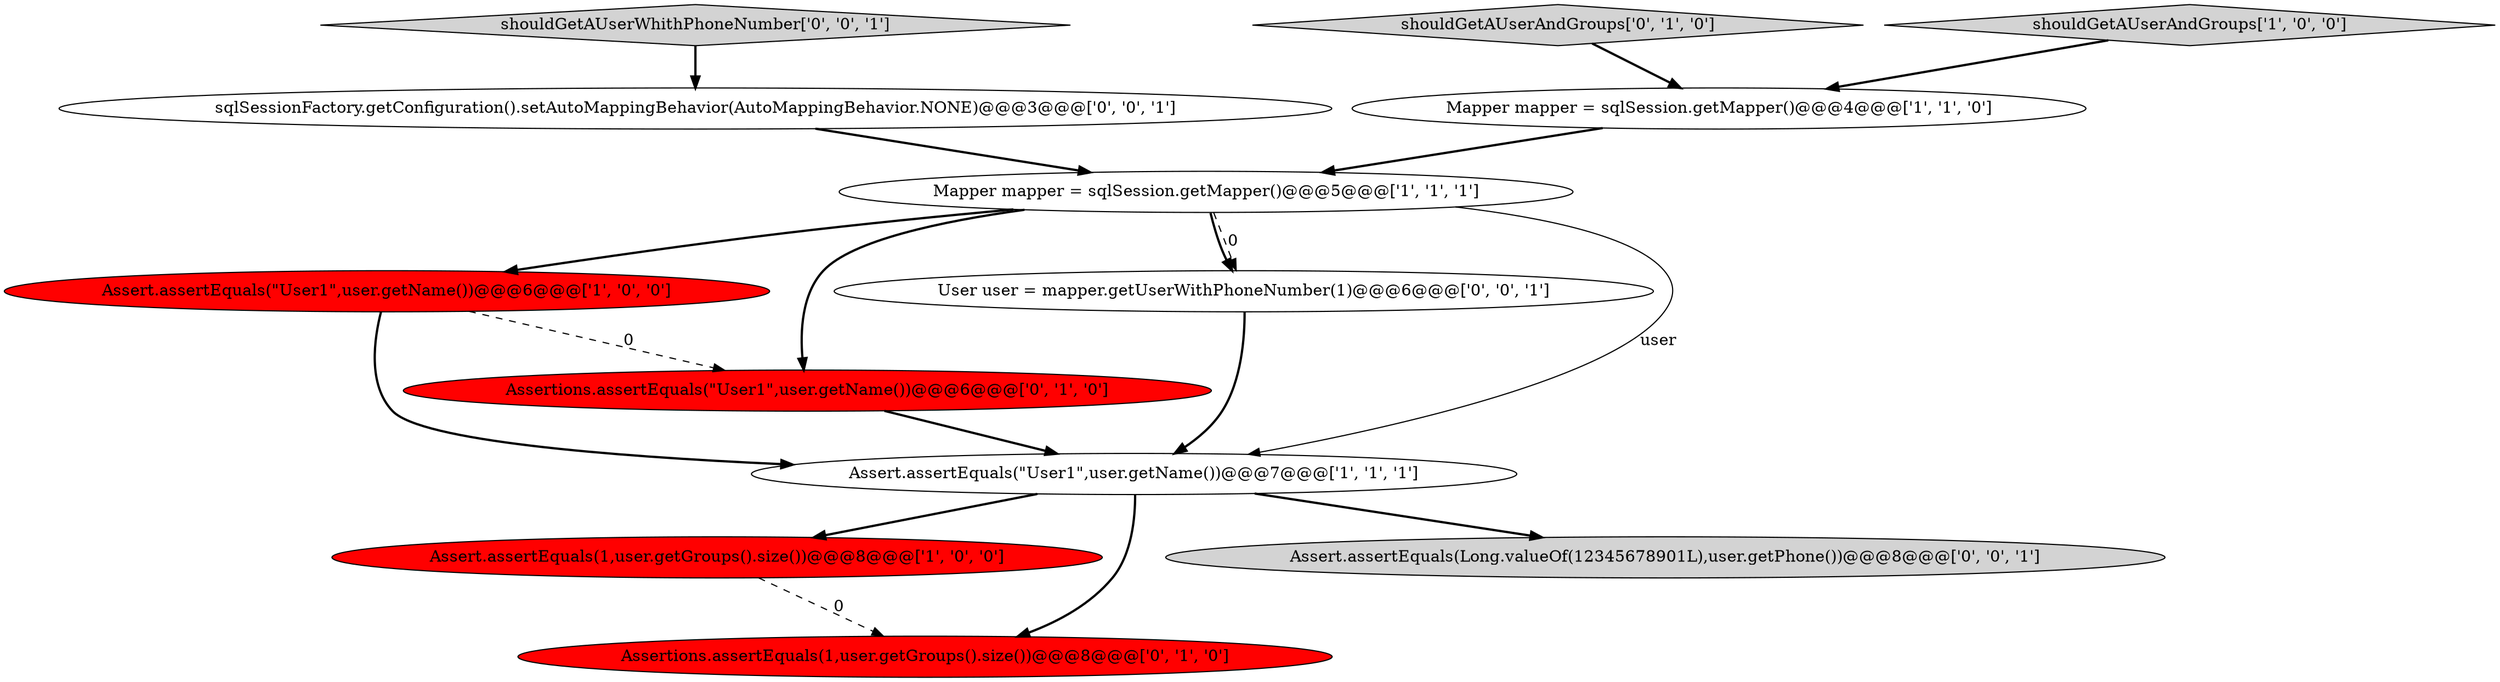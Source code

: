 digraph {
5 [style = filled, label = "Assert.assertEquals(1,user.getGroups().size())@@@8@@@['1', '0', '0']", fillcolor = red, shape = ellipse image = "AAA1AAABBB1BBB"];
2 [style = filled, label = "shouldGetAUserAndGroups['1', '0', '0']", fillcolor = lightgray, shape = diamond image = "AAA0AAABBB1BBB"];
1 [style = filled, label = "Mapper mapper = sqlSession.getMapper()@@@5@@@['1', '1', '1']", fillcolor = white, shape = ellipse image = "AAA0AAABBB1BBB"];
7 [style = filled, label = "shouldGetAUserAndGroups['0', '1', '0']", fillcolor = lightgray, shape = diamond image = "AAA0AAABBB2BBB"];
9 [style = filled, label = "shouldGetAUserWhithPhoneNumber['0', '0', '1']", fillcolor = lightgray, shape = diamond image = "AAA0AAABBB3BBB"];
8 [style = filled, label = "Assertions.assertEquals(1,user.getGroups().size())@@@8@@@['0', '1', '0']", fillcolor = red, shape = ellipse image = "AAA1AAABBB2BBB"];
3 [style = filled, label = "Assert.assertEquals(\"User1\",user.getName())@@@6@@@['1', '0', '0']", fillcolor = red, shape = ellipse image = "AAA1AAABBB1BBB"];
10 [style = filled, label = "sqlSessionFactory.getConfiguration().setAutoMappingBehavior(AutoMappingBehavior.NONE)@@@3@@@['0', '0', '1']", fillcolor = white, shape = ellipse image = "AAA0AAABBB3BBB"];
12 [style = filled, label = "User user = mapper.getUserWithPhoneNumber(1)@@@6@@@['0', '0', '1']", fillcolor = white, shape = ellipse image = "AAA0AAABBB3BBB"];
4 [style = filled, label = "Mapper mapper = sqlSession.getMapper()@@@4@@@['1', '1', '0']", fillcolor = white, shape = ellipse image = "AAA0AAABBB1BBB"];
11 [style = filled, label = "Assert.assertEquals(Long.valueOf(12345678901L),user.getPhone())@@@8@@@['0', '0', '1']", fillcolor = lightgray, shape = ellipse image = "AAA0AAABBB3BBB"];
6 [style = filled, label = "Assertions.assertEquals(\"User1\",user.getName())@@@6@@@['0', '1', '0']", fillcolor = red, shape = ellipse image = "AAA1AAABBB2BBB"];
0 [style = filled, label = "Assert.assertEquals(\"User1\",user.getName())@@@7@@@['1', '1', '1']", fillcolor = white, shape = ellipse image = "AAA0AAABBB1BBB"];
1->3 [style = bold, label=""];
5->8 [style = dashed, label="0"];
1->12 [style = dashed, label="0"];
0->11 [style = bold, label=""];
4->1 [style = bold, label=""];
3->6 [style = dashed, label="0"];
1->6 [style = bold, label=""];
6->0 [style = bold, label=""];
7->4 [style = bold, label=""];
9->10 [style = bold, label=""];
10->1 [style = bold, label=""];
2->4 [style = bold, label=""];
12->0 [style = bold, label=""];
1->0 [style = solid, label="user"];
3->0 [style = bold, label=""];
0->5 [style = bold, label=""];
1->12 [style = bold, label=""];
0->8 [style = bold, label=""];
}
